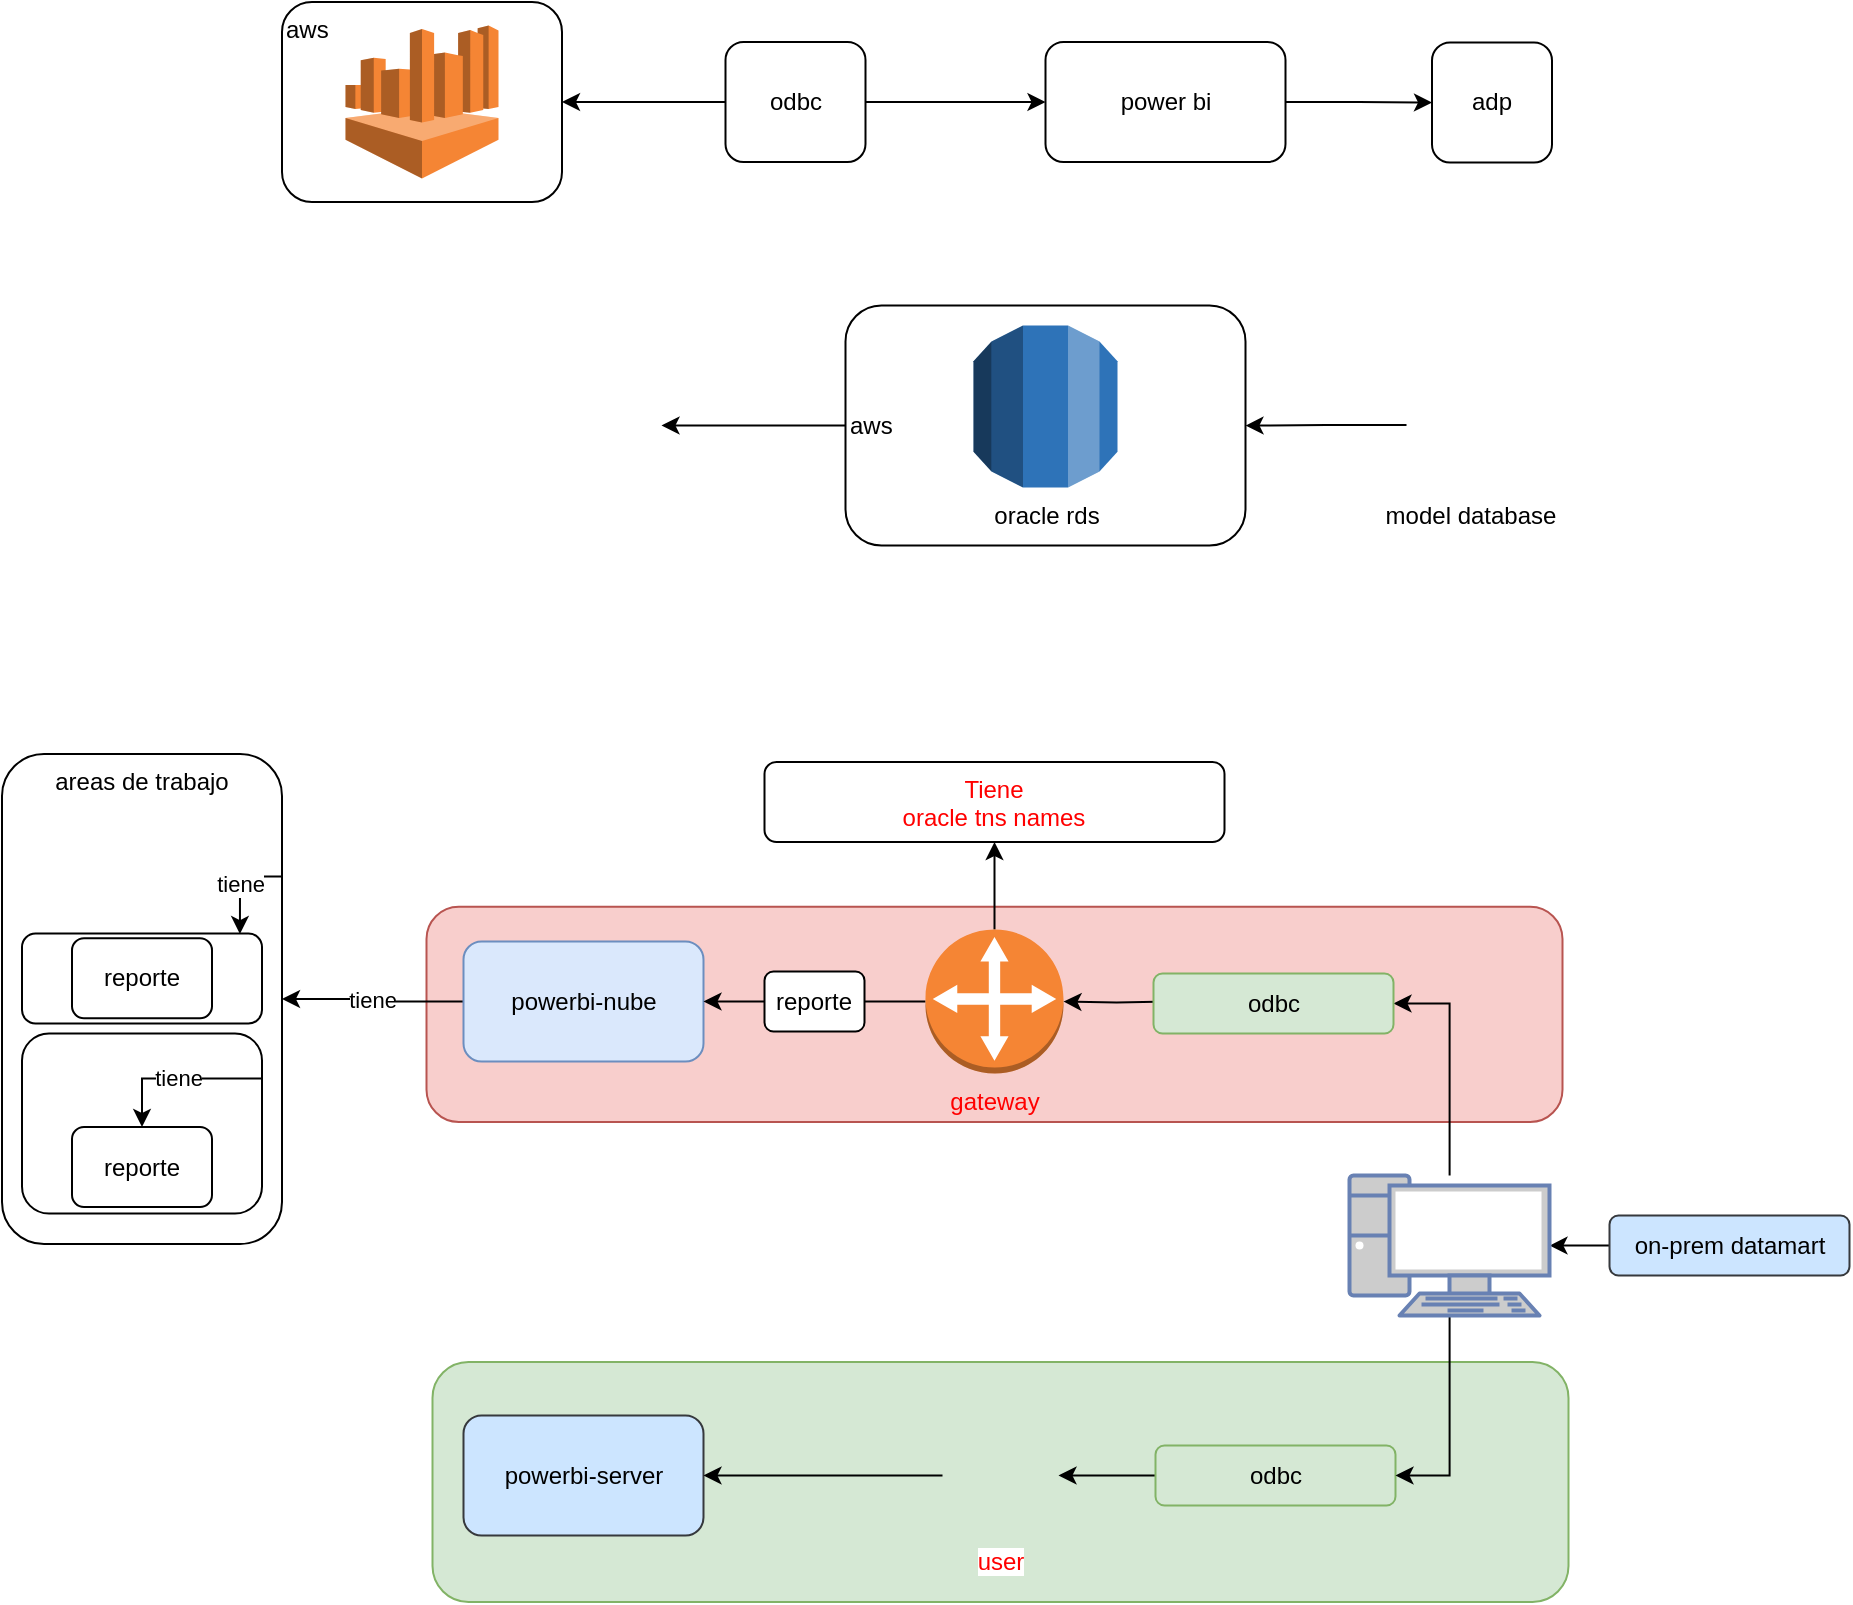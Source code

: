 <mxfile version="12.9.10" type="github">
  <diagram id="Uxcj9wY_v_Tq2mg2bwjV" name="Page-1">
    <mxGraphModel dx="1669" dy="463" grid="1" gridSize="10" guides="1" tooltips="1" connect="1" arrows="1" fold="1" page="1" pageScale="1" pageWidth="850" pageHeight="1100" math="0" shadow="0">
      <root>
        <mxCell id="0" />
        <mxCell id="1" parent="0" />
        <mxCell id="7HHokxVTbVAVj0K21aH2-3" value="areas de trabajo" style="rounded=1;whiteSpace=wrap;html=1;verticalAlign=top;" parent="1" vertex="1">
          <mxGeometry x="-190" y="506" width="140" height="245" as="geometry" />
        </mxCell>
        <mxCell id="7HHokxVTbVAVj0K21aH2-7" value="" style="rounded=1;whiteSpace=wrap;html=1;" parent="1" vertex="1">
          <mxGeometry x="-180" y="645.75" width="120" height="90" as="geometry" />
        </mxCell>
        <mxCell id="7HHokxVTbVAVj0K21aH2-10" value="tiene" style="edgeStyle=orthogonalEdgeStyle;rounded=0;orthogonalLoop=1;jettySize=auto;html=1;exitX=1;exitY=0.25;exitDx=0;exitDy=0;entryX=0.908;entryY=0.006;entryDx=0;entryDy=0;entryPerimeter=0;" parent="1" source="7HHokxVTbVAVj0K21aH2-3" target="7HHokxVTbVAVj0K21aH2-8" edge="1">
          <mxGeometry relative="1" as="geometry" />
        </mxCell>
        <mxCell id="7HHokxVTbVAVj0K21aH2-8" value="" style="rounded=1;whiteSpace=wrap;html=1;" parent="1" vertex="1">
          <mxGeometry x="-180" y="595.75" width="120" height="45" as="geometry" />
        </mxCell>
        <mxCell id="7HHokxVTbVAVj0K21aH2-11" value="tiene" style="edgeStyle=orthogonalEdgeStyle;rounded=0;orthogonalLoop=1;jettySize=auto;html=1;exitX=1;exitY=0.25;exitDx=0;exitDy=0;entryX=0.5;entryY=0;entryDx=0;entryDy=0;" parent="1" source="7HHokxVTbVAVj0K21aH2-7" target="7HHokxVTbVAVj0K21aH2-6" edge="1">
          <mxGeometry relative="1" as="geometry">
            <Array as="points">
              <mxPoint x="-120" y="668" />
            </Array>
          </mxGeometry>
        </mxCell>
        <mxCell id="j9c_J29v5v7whcMzjjZ--33" value="" style="rounded=1;whiteSpace=wrap;html=1;fillColor=#f8cecc;strokeColor=#b85450;" parent="1" vertex="1">
          <mxGeometry x="22.25" y="582.38" width="568" height="107.62" as="geometry" />
        </mxCell>
        <mxCell id="j9c_J29v5v7whcMzjjZ--32" value="" style="rounded=1;whiteSpace=wrap;html=1;fillColor=#d5e8d4;strokeColor=#82b366;" parent="1" vertex="1">
          <mxGeometry x="25.25" y="810" width="568" height="120" as="geometry" />
        </mxCell>
        <mxCell id="j9c_J29v5v7whcMzjjZ--1" value="aws" style="rounded=1;whiteSpace=wrap;html=1;verticalAlign=top;align=left;" parent="1" vertex="1">
          <mxGeometry x="-50" y="130" width="140" height="100" as="geometry" />
        </mxCell>
        <mxCell id="j9c_J29v5v7whcMzjjZ--2" value="adp" style="rounded=1;whiteSpace=wrap;html=1;" parent="1" vertex="1">
          <mxGeometry x="525" y="150.25" width="60" height="60" as="geometry" />
        </mxCell>
        <mxCell id="j9c_J29v5v7whcMzjjZ--3" value="" style="outlineConnect=0;dashed=0;verticalLabelPosition=bottom;verticalAlign=top;align=center;html=1;shape=mxgraph.aws3.athena;fillColor=#F58534;gradientColor=none;" parent="1" vertex="1">
          <mxGeometry x="-18.25" y="141.75" width="76.5" height="76.5" as="geometry" />
        </mxCell>
        <mxCell id="j9c_J29v5v7whcMzjjZ--4" style="edgeStyle=orthogonalEdgeStyle;rounded=0;orthogonalLoop=1;jettySize=auto;html=1;" parent="1" source="j9c_J29v5v7whcMzjjZ--5" target="j9c_J29v5v7whcMzjjZ--2" edge="1">
          <mxGeometry relative="1" as="geometry" />
        </mxCell>
        <mxCell id="j9c_J29v5v7whcMzjjZ--5" value="power bi" style="rounded=1;whiteSpace=wrap;html=1;" parent="1" vertex="1">
          <mxGeometry x="331.75" y="150" width="120" height="60" as="geometry" />
        </mxCell>
        <mxCell id="j9c_J29v5v7whcMzjjZ--6" style="edgeStyle=orthogonalEdgeStyle;rounded=0;orthogonalLoop=1;jettySize=auto;html=1;entryX=1;entryY=0.5;entryDx=0;entryDy=0;" parent="1" source="j9c_J29v5v7whcMzjjZ--8" target="j9c_J29v5v7whcMzjjZ--1" edge="1">
          <mxGeometry relative="1" as="geometry">
            <Array as="points">
              <mxPoint x="101.75" y="179.75" />
            </Array>
          </mxGeometry>
        </mxCell>
        <mxCell id="j9c_J29v5v7whcMzjjZ--7" style="edgeStyle=orthogonalEdgeStyle;rounded=0;orthogonalLoop=1;jettySize=auto;html=1;" parent="1" source="j9c_J29v5v7whcMzjjZ--8" target="j9c_J29v5v7whcMzjjZ--5" edge="1">
          <mxGeometry relative="1" as="geometry" />
        </mxCell>
        <mxCell id="j9c_J29v5v7whcMzjjZ--8" value="odbc" style="rounded=1;whiteSpace=wrap;html=1;" parent="1" vertex="1">
          <mxGeometry x="171.75" y="150" width="70" height="60" as="geometry" />
        </mxCell>
        <mxCell id="j9c_J29v5v7whcMzjjZ--9" style="edgeStyle=orthogonalEdgeStyle;rounded=0;orthogonalLoop=1;jettySize=auto;html=1;fontColor=#FF0000;" parent="1" source="j9c_J29v5v7whcMzjjZ--10" target="j9c_J29v5v7whcMzjjZ--27" edge="1">
          <mxGeometry relative="1" as="geometry" />
        </mxCell>
        <mxCell id="j9c_J29v5v7whcMzjjZ--10" value="model database" style="shape=image;html=1;verticalAlign=top;verticalLabelPosition=bottom;labelBackgroundColor=#ffffff;imageAspect=0;aspect=fixed;image=https://cdn2.iconfinder.com/data/icons/picol-vector/32/database_run-128.png;align=center;" parent="1" vertex="1">
          <mxGeometry x="512.25" y="309.75" width="63.5" height="63.5" as="geometry" />
        </mxCell>
        <mxCell id="j9c_J29v5v7whcMzjjZ--11" value="powerbi-server" style="rounded=1;whiteSpace=wrap;html=1;align=center;fillColor=#cce5ff;strokeColor=#36393d;" parent="1" vertex="1">
          <mxGeometry x="40.75" y="836.75" width="120" height="60" as="geometry" />
        </mxCell>
        <mxCell id="7HHokxVTbVAVj0K21aH2-9" value="tiene" style="edgeStyle=orthogonalEdgeStyle;rounded=0;orthogonalLoop=1;jettySize=auto;html=1;entryX=1;entryY=0.5;entryDx=0;entryDy=0;" parent="1" source="j9c_J29v5v7whcMzjjZ--12" target="7HHokxVTbVAVj0K21aH2-3" edge="1">
          <mxGeometry relative="1" as="geometry" />
        </mxCell>
        <mxCell id="j9c_J29v5v7whcMzjjZ--12" value="powerbi-nube" style="rounded=1;whiteSpace=wrap;html=1;align=center;fillColor=#dae8fc;strokeColor=#6c8ebf;" parent="1" vertex="1">
          <mxGeometry x="40.75" y="599.75" width="120" height="60" as="geometry" />
        </mxCell>
        <mxCell id="j9c_J29v5v7whcMzjjZ--13" style="edgeStyle=orthogonalEdgeStyle;rounded=0;orthogonalLoop=1;jettySize=auto;html=1;exitX=0;exitY=0.5;exitDx=0;exitDy=0;entryX=1;entryY=0.5;entryDx=0;entryDy=0;" parent="1" source="j9c_J29v5v7whcMzjjZ--14" target="j9c_J29v5v7whcMzjjZ--31" edge="1">
          <mxGeometry relative="1" as="geometry">
            <mxPoint x="523.25" y="831.75" as="sourcePoint" />
          </mxGeometry>
        </mxCell>
        <mxCell id="j9c_J29v5v7whcMzjjZ--14" value="odbc" style="rounded=1;whiteSpace=wrap;html=1;align=center;strokeColor=#82b366;fillColor=#d5e8d4;" parent="1" vertex="1">
          <mxGeometry x="386.75" y="851.75" width="120" height="30" as="geometry" />
        </mxCell>
        <mxCell id="j9c_J29v5v7whcMzjjZ--15" style="edgeStyle=orthogonalEdgeStyle;rounded=0;orthogonalLoop=1;jettySize=auto;html=1;fontColor=#FF0000;" parent="1" source="j9c_J29v5v7whcMzjjZ--16" target="j9c_J29v5v7whcMzjjZ--19" edge="1">
          <mxGeometry relative="1" as="geometry" />
        </mxCell>
        <mxCell id="j9c_J29v5v7whcMzjjZ--16" value="on-prem datamart" style="rounded=1;whiteSpace=wrap;html=1;align=center;fillColor=#cce5ff;strokeColor=#36393d;" parent="1" vertex="1">
          <mxGeometry x="613.75" y="736.75" width="120" height="30" as="geometry" />
        </mxCell>
        <mxCell id="j9c_J29v5v7whcMzjjZ--17" style="edgeStyle=orthogonalEdgeStyle;rounded=0;orthogonalLoop=1;jettySize=auto;html=1;fontColor=#FF0000;entryX=1;entryY=0.5;entryDx=0;entryDy=0;" parent="1" source="j9c_J29v5v7whcMzjjZ--19" target="j9c_J29v5v7whcMzjjZ--25" edge="1">
          <mxGeometry relative="1" as="geometry" />
        </mxCell>
        <mxCell id="j9c_J29v5v7whcMzjjZ--18" style="edgeStyle=orthogonalEdgeStyle;rounded=0;orthogonalLoop=1;jettySize=auto;html=1;entryX=1;entryY=0.5;entryDx=0;entryDy=0;fontColor=#FF0000;" parent="1" source="j9c_J29v5v7whcMzjjZ--19" target="j9c_J29v5v7whcMzjjZ--14" edge="1">
          <mxGeometry relative="1" as="geometry" />
        </mxCell>
        <mxCell id="j9c_J29v5v7whcMzjjZ--19" value="" style="fontColor=#0066CC;verticalAlign=top;verticalLabelPosition=bottom;labelPosition=center;align=center;html=1;outlineConnect=0;fillColor=#CCCCCC;strokeColor=#6881B3;gradientColor=none;gradientDirection=north;strokeWidth=2;shape=mxgraph.networks.pc;" parent="1" vertex="1">
          <mxGeometry x="483.75" y="716.75" width="100" height="70" as="geometry" />
        </mxCell>
        <mxCell id="j9c_J29v5v7whcMzjjZ--20" value="Tiene&lt;br&gt;&lt;div&gt;oracle tns names&lt;br&gt;&lt;/div&gt;&lt;div&gt;&lt;br&gt;&lt;/div&gt;" style="rounded=1;whiteSpace=wrap;html=1;fontColor=#FF0000;align=center;verticalAlign=top;" parent="1" vertex="1">
          <mxGeometry x="191.25" y="510" width="230" height="40" as="geometry" />
        </mxCell>
        <mxCell id="j9c_J29v5v7whcMzjjZ--21" style="edgeStyle=orthogonalEdgeStyle;rounded=0;orthogonalLoop=1;jettySize=auto;html=1;entryX=0.5;entryY=1;entryDx=0;entryDy=0;fontColor=#FF0000;" parent="1" source="j9c_J29v5v7whcMzjjZ--23" target="j9c_J29v5v7whcMzjjZ--20" edge="1">
          <mxGeometry relative="1" as="geometry" />
        </mxCell>
        <mxCell id="j9c_J29v5v7whcMzjjZ--22" style="edgeStyle=orthogonalEdgeStyle;rounded=0;orthogonalLoop=1;jettySize=auto;html=1;fontColor=#FF0000;" parent="1" source="j9c_J29v5v7whcMzjjZ--23" target="j9c_J29v5v7whcMzjjZ--12" edge="1">
          <mxGeometry relative="1" as="geometry" />
        </mxCell>
        <mxCell id="j9c_J29v5v7whcMzjjZ--23" value="gateway" style="outlineConnect=0;dashed=0;verticalLabelPosition=bottom;verticalAlign=top;align=center;html=1;shape=mxgraph.aws3.customer_gateway;fillColor=#F58534;gradientColor=none;fontColor=#FF0000;" parent="1" vertex="1">
          <mxGeometry x="271.75" y="593.75" width="69" height="72" as="geometry" />
        </mxCell>
        <mxCell id="j9c_J29v5v7whcMzjjZ--24" style="edgeStyle=orthogonalEdgeStyle;rounded=0;orthogonalLoop=1;jettySize=auto;html=1;fontColor=#FF0000;" parent="1" target="j9c_J29v5v7whcMzjjZ--23" edge="1">
          <mxGeometry relative="1" as="geometry">
            <mxPoint x="393.75" y="629.75" as="sourcePoint" />
          </mxGeometry>
        </mxCell>
        <mxCell id="j9c_J29v5v7whcMzjjZ--25" value="odbc" style="rounded=1;whiteSpace=wrap;html=1;align=center;fillColor=#d5e8d4;strokeColor=#82b366;" parent="1" vertex="1">
          <mxGeometry x="385.75" y="615.75" width="120" height="30" as="geometry" />
        </mxCell>
        <mxCell id="j9c_J29v5v7whcMzjjZ--26" style="edgeStyle=orthogonalEdgeStyle;rounded=0;orthogonalLoop=1;jettySize=auto;html=1;fontColor=#FF0000;" parent="1" source="j9c_J29v5v7whcMzjjZ--27" target="j9c_J29v5v7whcMzjjZ--29" edge="1">
          <mxGeometry relative="1" as="geometry" />
        </mxCell>
        <mxCell id="j9c_J29v5v7whcMzjjZ--27" value="aws" style="rounded=1;whiteSpace=wrap;html=1;align=left;" parent="1" vertex="1">
          <mxGeometry x="231.75" y="281.75" width="200" height="120" as="geometry" />
        </mxCell>
        <mxCell id="j9c_J29v5v7whcMzjjZ--28" value="&lt;div&gt;oracle rds&lt;/div&gt;&lt;div&gt;&lt;br&gt;&lt;/div&gt;" style="outlineConnect=0;dashed=0;verticalLabelPosition=bottom;verticalAlign=top;align=center;html=1;shape=mxgraph.aws3.rds;fillColor=#2E73B8;gradientColor=none;" parent="1" vertex="1">
          <mxGeometry x="295.75" y="291.75" width="72" height="81" as="geometry" />
        </mxCell>
        <mxCell id="j9c_J29v5v7whcMzjjZ--29" value="" style="shape=image;html=1;verticalAlign=top;verticalLabelPosition=bottom;labelBackgroundColor=#ffffff;imageAspect=0;aspect=fixed;image=https://cdn2.iconfinder.com/data/icons/ios-7-icons/50/help-128.png;fontColor=#FF0000;align=center;" parent="1" vertex="1">
          <mxGeometry x="11.75" y="277.75" width="128" height="128" as="geometry" />
        </mxCell>
        <mxCell id="j9c_J29v5v7whcMzjjZ--30" style="edgeStyle=orthogonalEdgeStyle;rounded=0;orthogonalLoop=1;jettySize=auto;html=1;entryX=1;entryY=0.5;entryDx=0;entryDy=0;fontColor=#FF0000;" parent="1" source="j9c_J29v5v7whcMzjjZ--31" target="j9c_J29v5v7whcMzjjZ--11" edge="1">
          <mxGeometry relative="1" as="geometry" />
        </mxCell>
        <mxCell id="j9c_J29v5v7whcMzjjZ--31" value="user" style="shape=image;html=1;verticalAlign=top;verticalLabelPosition=bottom;labelBackgroundColor=#ffffff;imageAspect=0;aspect=fixed;image=https://cdn2.iconfinder.com/data/icons/picol-vector/32/user_profile_edit-128.png;fontColor=#FF0000;align=center;" parent="1" vertex="1">
          <mxGeometry x="280.25" y="837.75" width="58" height="58" as="geometry" />
        </mxCell>
        <mxCell id="7HHokxVTbVAVj0K21aH2-2" value="reporte" style="rounded=1;whiteSpace=wrap;html=1;" parent="1" vertex="1">
          <mxGeometry x="191.25" y="614.75" width="50" height="30" as="geometry" />
        </mxCell>
        <mxCell id="7HHokxVTbVAVj0K21aH2-4" value="&lt;div&gt;reporte&lt;/div&gt;" style="rounded=1;whiteSpace=wrap;html=1;" parent="1" vertex="1">
          <mxGeometry x="-155" y="598.13" width="70" height="40" as="geometry" />
        </mxCell>
        <mxCell id="7HHokxVTbVAVj0K21aH2-6" value="&lt;div&gt;reporte&lt;/div&gt;" style="rounded=1;whiteSpace=wrap;html=1;" parent="1" vertex="1">
          <mxGeometry x="-155" y="692.5" width="70" height="40" as="geometry" />
        </mxCell>
      </root>
    </mxGraphModel>
  </diagram>
</mxfile>
